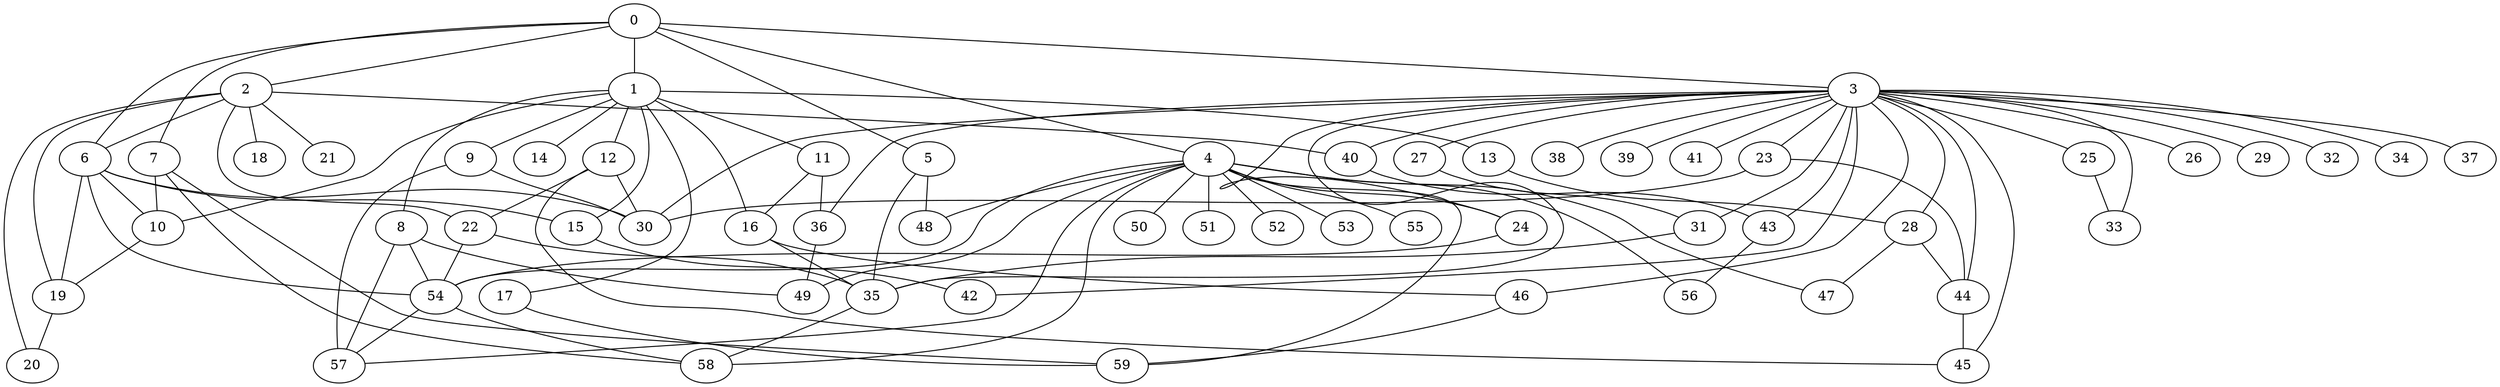 
graph graphname {
    0 -- 1
0 -- 2
0 -- 3
0 -- 4
0 -- 5
0 -- 6
0 -- 7
1 -- 8
1 -- 9
1 -- 10
1 -- 11
1 -- 12
1 -- 13
1 -- 14
1 -- 15
1 -- 16
1 -- 17
2 -- 18
2 -- 19
2 -- 20
2 -- 21
2 -- 22
2 -- 6
2 -- 40
3 -- 23
3 -- 24
3 -- 25
3 -- 26
3 -- 27
3 -- 28
3 -- 29
3 -- 30
3 -- 31
3 -- 32
3 -- 33
3 -- 34
3 -- 35
3 -- 36
3 -- 37
3 -- 38
3 -- 39
3 -- 40
3 -- 41
3 -- 42
3 -- 43
3 -- 44
3 -- 45
3 -- 46
4 -- 47
4 -- 48
4 -- 49
4 -- 50
4 -- 51
4 -- 52
4 -- 53
4 -- 54
4 -- 55
4 -- 56
4 -- 57
4 -- 58
4 -- 59
4 -- 24
5 -- 35
5 -- 48
6 -- 54
6 -- 10
6 -- 15
6 -- 19
6 -- 30
7 -- 58
7 -- 59
7 -- 10
8 -- 54
8 -- 57
8 -- 49
9 -- 57
9 -- 30
10 -- 19
11 -- 16
11 -- 36
12 -- 45
12 -- 22
12 -- 30
13 -- 28
15 -- 42
16 -- 35
16 -- 46
17 -- 59
19 -- 20
22 -- 54
22 -- 35
23 -- 30
23 -- 44
24 -- 54
25 -- 33
27 -- 31
28 -- 47
28 -- 44
31 -- 35
35 -- 58
36 -- 49
40 -- 43
43 -- 56
44 -- 45
46 -- 59
54 -- 58
54 -- 57

}
